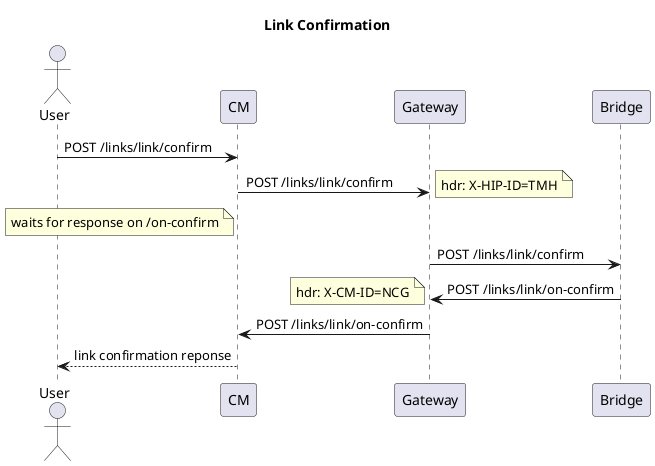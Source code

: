 @startuml

title Link Confirmation
actor User
User->CM: POST /links/link/confirm

CM->Gateway: POST /links/link/confirm
note right
hdr: X-HIP-ID=TMH
end note
note left of CM: waits for response on /on-confirm


Gateway->Bridge: POST /links/link/confirm


Bridge->Gateway: POST /links/link/on-confirm
note left
hdr: X-CM-ID=NCG
end note

Gateway->CM: POST /links/link/on-confirm

CM-->User: link confirmation reponse

@enduml
